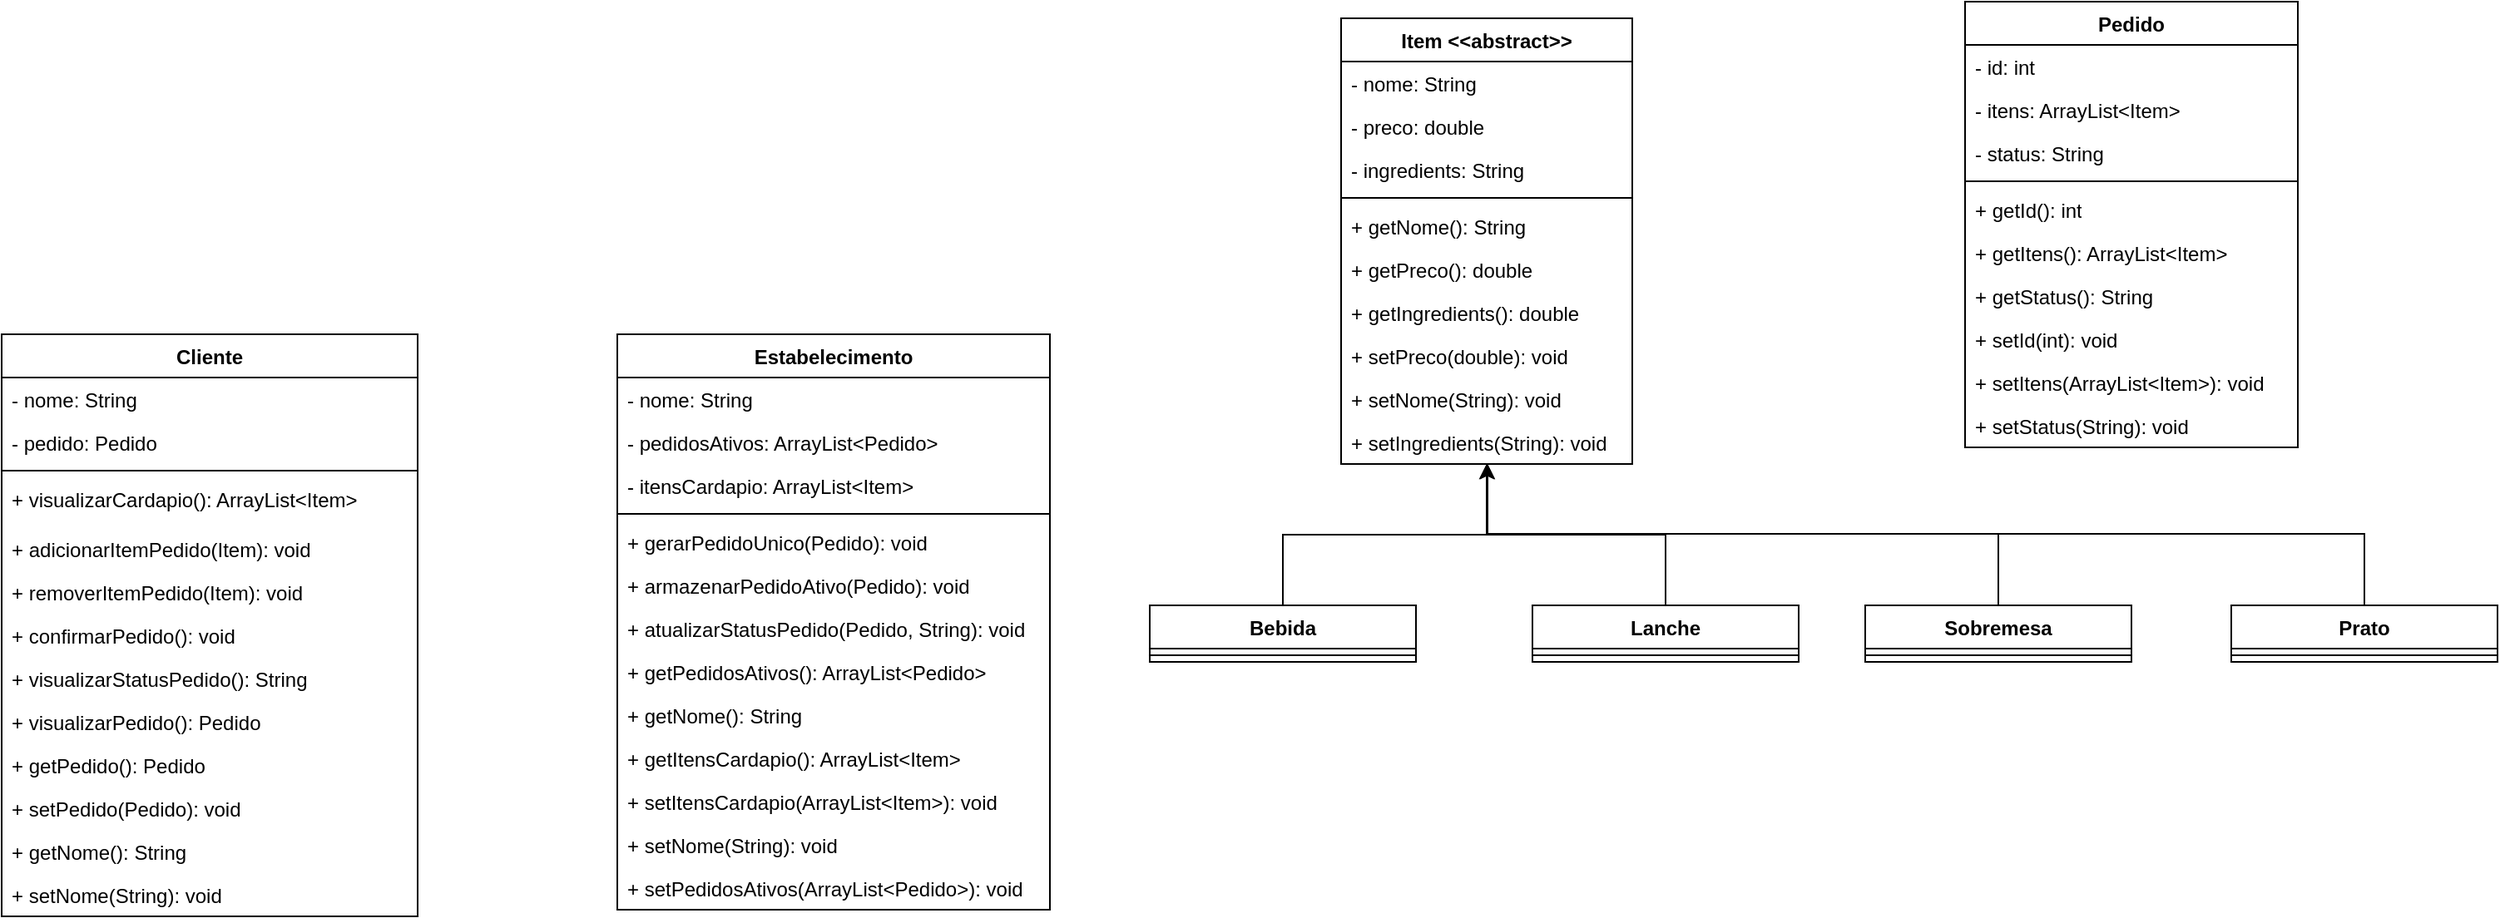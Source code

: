 <mxfile version="27.1.6">
  <diagram name="Página-1" id="-dgeW0bttGgWxdAeJREj">
    <mxGraphModel dx="983" dy="1705" grid="1" gridSize="10" guides="1" tooltips="1" connect="1" arrows="1" fold="1" page="1" pageScale="1" pageWidth="827" pageHeight="1169" math="0" shadow="0">
      <root>
        <mxCell id="0" />
        <mxCell id="1" parent="0" />
        <mxCell id="ZCsnyciyMADz6WQBhYU2-3" value="Cliente" style="swimlane;fontStyle=1;align=center;verticalAlign=top;childLayout=stackLayout;horizontal=1;startSize=26;horizontalStack=0;resizeParent=1;resizeParentMax=0;resizeLast=0;collapsible=1;marginBottom=0;whiteSpace=wrap;html=1;" parent="1" vertex="1">
          <mxGeometry x="130" y="140" width="250" height="350" as="geometry" />
        </mxCell>
        <mxCell id="ZCsnyciyMADz6WQBhYU2-4" value="- nome: String" style="text;strokeColor=none;fillColor=none;align=left;verticalAlign=top;spacingLeft=4;spacingRight=4;overflow=hidden;rotatable=0;points=[[0,0.5],[1,0.5]];portConstraint=eastwest;whiteSpace=wrap;html=1;" parent="ZCsnyciyMADz6WQBhYU2-3" vertex="1">
          <mxGeometry y="26" width="250" height="26" as="geometry" />
        </mxCell>
        <mxCell id="ZCsnyciyMADz6WQBhYU2-69" value="- pedido: Pedido" style="text;strokeColor=none;fillColor=none;align=left;verticalAlign=top;spacingLeft=4;spacingRight=4;overflow=hidden;rotatable=0;points=[[0,0.5],[1,0.5]];portConstraint=eastwest;whiteSpace=wrap;html=1;" parent="ZCsnyciyMADz6WQBhYU2-3" vertex="1">
          <mxGeometry y="52" width="250" height="26" as="geometry" />
        </mxCell>
        <mxCell id="ZCsnyciyMADz6WQBhYU2-5" value="" style="line;strokeWidth=1;fillColor=none;align=left;verticalAlign=middle;spacingTop=-1;spacingLeft=3;spacingRight=3;rotatable=0;labelPosition=right;points=[];portConstraint=eastwest;strokeColor=inherit;" parent="ZCsnyciyMADz6WQBhYU2-3" vertex="1">
          <mxGeometry y="78" width="250" height="8" as="geometry" />
        </mxCell>
        <mxCell id="ZCsnyciyMADz6WQBhYU2-6" value="+ visualizarCardapio(): ArrayList&amp;lt;Item&amp;gt;" style="text;strokeColor=none;fillColor=none;align=left;verticalAlign=top;spacingLeft=4;spacingRight=4;overflow=hidden;rotatable=0;points=[[0,0.5],[1,0.5]];portConstraint=eastwest;whiteSpace=wrap;html=1;" parent="ZCsnyciyMADz6WQBhYU2-3" vertex="1">
          <mxGeometry y="86" width="250" height="30" as="geometry" />
        </mxCell>
        <mxCell id="ZCsnyciyMADz6WQBhYU2-7" value="+ adicionarItemPedido(Item): void" style="text;strokeColor=none;fillColor=none;align=left;verticalAlign=top;spacingLeft=4;spacingRight=4;overflow=hidden;rotatable=0;points=[[0,0.5],[1,0.5]];portConstraint=eastwest;whiteSpace=wrap;html=1;" parent="ZCsnyciyMADz6WQBhYU2-3" vertex="1">
          <mxGeometry y="116" width="250" height="26" as="geometry" />
        </mxCell>
        <mxCell id="ZCsnyciyMADz6WQBhYU2-8" value="+ removerItemPedido(Item): void" style="text;strokeColor=none;fillColor=none;align=left;verticalAlign=top;spacingLeft=4;spacingRight=4;overflow=hidden;rotatable=0;points=[[0,0.5],[1,0.5]];portConstraint=eastwest;whiteSpace=wrap;html=1;" parent="ZCsnyciyMADz6WQBhYU2-3" vertex="1">
          <mxGeometry y="142" width="250" height="26" as="geometry" />
        </mxCell>
        <mxCell id="ZCsnyciyMADz6WQBhYU2-10" value="+ confirmarPedido(): void" style="text;strokeColor=none;fillColor=none;align=left;verticalAlign=top;spacingLeft=4;spacingRight=4;overflow=hidden;rotatable=0;points=[[0,0.5],[1,0.5]];portConstraint=eastwest;whiteSpace=wrap;html=1;" parent="ZCsnyciyMADz6WQBhYU2-3" vertex="1">
          <mxGeometry y="168" width="250" height="26" as="geometry" />
        </mxCell>
        <mxCell id="ZCsnyciyMADz6WQBhYU2-68" value="+ visualizarStatusPedido(): String" style="text;strokeColor=none;fillColor=none;align=left;verticalAlign=top;spacingLeft=4;spacingRight=4;overflow=hidden;rotatable=0;points=[[0,0.5],[1,0.5]];portConstraint=eastwest;whiteSpace=wrap;html=1;" parent="ZCsnyciyMADz6WQBhYU2-3" vertex="1">
          <mxGeometry y="194" width="250" height="26" as="geometry" />
        </mxCell>
        <mxCell id="ZCsnyciyMADz6WQBhYU2-70" value="+ visualizarPedido(): Pedido" style="text;strokeColor=none;fillColor=none;align=left;verticalAlign=top;spacingLeft=4;spacingRight=4;overflow=hidden;rotatable=0;points=[[0,0.5],[1,0.5]];portConstraint=eastwest;whiteSpace=wrap;html=1;" parent="ZCsnyciyMADz6WQBhYU2-3" vertex="1">
          <mxGeometry y="220" width="250" height="26" as="geometry" />
        </mxCell>
        <mxCell id="ZCsnyciyMADz6WQBhYU2-82" value="+ getPedido(): Pedido" style="text;strokeColor=none;fillColor=none;align=left;verticalAlign=top;spacingLeft=4;spacingRight=4;overflow=hidden;rotatable=0;points=[[0,0.5],[1,0.5]];portConstraint=eastwest;whiteSpace=wrap;html=1;" parent="ZCsnyciyMADz6WQBhYU2-3" vertex="1">
          <mxGeometry y="246" width="250" height="26" as="geometry" />
        </mxCell>
        <mxCell id="ZCsnyciyMADz6WQBhYU2-83" value="+ setPedido(Pedido): void" style="text;strokeColor=none;fillColor=none;align=left;verticalAlign=top;spacingLeft=4;spacingRight=4;overflow=hidden;rotatable=0;points=[[0,0.5],[1,0.5]];portConstraint=eastwest;whiteSpace=wrap;html=1;" parent="ZCsnyciyMADz6WQBhYU2-3" vertex="1">
          <mxGeometry y="272" width="250" height="26" as="geometry" />
        </mxCell>
        <mxCell id="ZCsnyciyMADz6WQBhYU2-84" value="+ getNome(): String" style="text;strokeColor=none;fillColor=none;align=left;verticalAlign=top;spacingLeft=4;spacingRight=4;overflow=hidden;rotatable=0;points=[[0,0.5],[1,0.5]];portConstraint=eastwest;whiteSpace=wrap;html=1;" parent="ZCsnyciyMADz6WQBhYU2-3" vertex="1">
          <mxGeometry y="298" width="250" height="26" as="geometry" />
        </mxCell>
        <mxCell id="ZCsnyciyMADz6WQBhYU2-85" value="+ setNome(String): void" style="text;strokeColor=none;fillColor=none;align=left;verticalAlign=top;spacingLeft=4;spacingRight=4;overflow=hidden;rotatable=0;points=[[0,0.5],[1,0.5]];portConstraint=eastwest;whiteSpace=wrap;html=1;" parent="ZCsnyciyMADz6WQBhYU2-3" vertex="1">
          <mxGeometry y="324" width="250" height="26" as="geometry" />
        </mxCell>
        <mxCell id="ZCsnyciyMADz6WQBhYU2-11" value="Estabelecimento" style="swimlane;fontStyle=1;align=center;verticalAlign=top;childLayout=stackLayout;horizontal=1;startSize=26;horizontalStack=0;resizeParent=1;resizeParentMax=0;resizeLast=0;collapsible=1;marginBottom=0;whiteSpace=wrap;html=1;" parent="1" vertex="1">
          <mxGeometry x="500" y="140" width="260" height="346" as="geometry" />
        </mxCell>
        <mxCell id="ZCsnyciyMADz6WQBhYU2-12" value="- nome: String" style="text;strokeColor=none;fillColor=none;align=left;verticalAlign=top;spacingLeft=4;spacingRight=4;overflow=hidden;rotatable=0;points=[[0,0.5],[1,0.5]];portConstraint=eastwest;whiteSpace=wrap;html=1;" parent="ZCsnyciyMADz6WQBhYU2-11" vertex="1">
          <mxGeometry y="26" width="260" height="26" as="geometry" />
        </mxCell>
        <mxCell id="ZCsnyciyMADz6WQBhYU2-31" value="- pedidosAtivos: ArrayList&amp;lt;Pedido&amp;gt;" style="text;strokeColor=none;fillColor=none;align=left;verticalAlign=top;spacingLeft=4;spacingRight=4;overflow=hidden;rotatable=0;points=[[0,0.5],[1,0.5]];portConstraint=eastwest;whiteSpace=wrap;html=1;" parent="ZCsnyciyMADz6WQBhYU2-11" vertex="1">
          <mxGeometry y="52" width="260" height="26" as="geometry" />
        </mxCell>
        <mxCell id="23xh6sTPsycupSjfknSj-1" value="- itensCardapio: ArrayList&amp;lt;Item&amp;gt;" style="text;strokeColor=none;fillColor=none;align=left;verticalAlign=top;spacingLeft=4;spacingRight=4;overflow=hidden;rotatable=0;points=[[0,0.5],[1,0.5]];portConstraint=eastwest;whiteSpace=wrap;html=1;" vertex="1" parent="ZCsnyciyMADz6WQBhYU2-11">
          <mxGeometry y="78" width="260" height="26" as="geometry" />
        </mxCell>
        <mxCell id="ZCsnyciyMADz6WQBhYU2-13" value="" style="line;strokeWidth=1;fillColor=none;align=left;verticalAlign=middle;spacingTop=-1;spacingLeft=3;spacingRight=3;rotatable=0;labelPosition=right;points=[];portConstraint=eastwest;strokeColor=inherit;" parent="ZCsnyciyMADz6WQBhYU2-11" vertex="1">
          <mxGeometry y="104" width="260" height="8" as="geometry" />
        </mxCell>
        <mxCell id="ZCsnyciyMADz6WQBhYU2-14" value="+ gerarPedidoUnico(Pedido): void" style="text;strokeColor=none;fillColor=none;align=left;verticalAlign=top;spacingLeft=4;spacingRight=4;overflow=hidden;rotatable=0;points=[[0,0.5],[1,0.5]];portConstraint=eastwest;whiteSpace=wrap;html=1;" parent="ZCsnyciyMADz6WQBhYU2-11" vertex="1">
          <mxGeometry y="112" width="260" height="26" as="geometry" />
        </mxCell>
        <mxCell id="ZCsnyciyMADz6WQBhYU2-15" value="+ armazenarPedidoAtivo(Pedido): void" style="text;strokeColor=none;fillColor=none;align=left;verticalAlign=top;spacingLeft=4;spacingRight=4;overflow=hidden;rotatable=0;points=[[0,0.5],[1,0.5]];portConstraint=eastwest;whiteSpace=wrap;html=1;" parent="ZCsnyciyMADz6WQBhYU2-11" vertex="1">
          <mxGeometry y="138" width="260" height="26" as="geometry" />
        </mxCell>
        <mxCell id="ZCsnyciyMADz6WQBhYU2-17" value="+ atualizarStatusPedido(Pedido, String): void" style="text;strokeColor=none;fillColor=none;align=left;verticalAlign=top;spacingLeft=4;spacingRight=4;overflow=hidden;rotatable=0;points=[[0,0.5],[1,0.5]];portConstraint=eastwest;whiteSpace=wrap;html=1;" parent="ZCsnyciyMADz6WQBhYU2-11" vertex="1">
          <mxGeometry y="164" width="260" height="26" as="geometry" />
        </mxCell>
        <mxCell id="ZCsnyciyMADz6WQBhYU2-89" value="+ getPedidosAtivos(): ArrayList&amp;lt;Pedido&amp;gt;" style="text;strokeColor=none;fillColor=none;align=left;verticalAlign=top;spacingLeft=4;spacingRight=4;overflow=hidden;rotatable=0;points=[[0,0.5],[1,0.5]];portConstraint=eastwest;whiteSpace=wrap;html=1;" parent="ZCsnyciyMADz6WQBhYU2-11" vertex="1">
          <mxGeometry y="190" width="260" height="26" as="geometry" />
        </mxCell>
        <mxCell id="23xh6sTPsycupSjfknSj-4" value="+ getNome(): String" style="text;strokeColor=none;fillColor=none;align=left;verticalAlign=top;spacingLeft=4;spacingRight=4;overflow=hidden;rotatable=0;points=[[0,0.5],[1,0.5]];portConstraint=eastwest;whiteSpace=wrap;html=1;" vertex="1" parent="ZCsnyciyMADz6WQBhYU2-11">
          <mxGeometry y="216" width="260" height="26" as="geometry" />
        </mxCell>
        <mxCell id="23xh6sTPsycupSjfknSj-5" value="+ getItensCardapio(): ArrayList&amp;lt;Item&amp;gt;" style="text;strokeColor=none;fillColor=none;align=left;verticalAlign=top;spacingLeft=4;spacingRight=4;overflow=hidden;rotatable=0;points=[[0,0.5],[1,0.5]];portConstraint=eastwest;whiteSpace=wrap;html=1;" vertex="1" parent="ZCsnyciyMADz6WQBhYU2-11">
          <mxGeometry y="242" width="260" height="26" as="geometry" />
        </mxCell>
        <mxCell id="ZCsnyciyMADz6WQBhYU2-90" value="+ setItensCardapio(ArrayList&amp;lt;Item&amp;gt;): void" style="text;strokeColor=none;fillColor=none;align=left;verticalAlign=top;spacingLeft=4;spacingRight=4;overflow=hidden;rotatable=0;points=[[0,0.5],[1,0.5]];portConstraint=eastwest;whiteSpace=wrap;html=1;" parent="ZCsnyciyMADz6WQBhYU2-11" vertex="1">
          <mxGeometry y="268" width="260" height="26" as="geometry" />
        </mxCell>
        <mxCell id="ZCsnyciyMADz6WQBhYU2-91" value="+ setNome(String): void" style="text;strokeColor=none;fillColor=none;align=left;verticalAlign=top;spacingLeft=4;spacingRight=4;overflow=hidden;rotatable=0;points=[[0,0.5],[1,0.5]];portConstraint=eastwest;whiteSpace=wrap;html=1;" parent="ZCsnyciyMADz6WQBhYU2-11" vertex="1">
          <mxGeometry y="294" width="260" height="26" as="geometry" />
        </mxCell>
        <mxCell id="ZCsnyciyMADz6WQBhYU2-71" value="+ setPedidosAtivos(ArrayList&amp;lt;Pedido&amp;gt;): void" style="text;strokeColor=none;fillColor=none;align=left;verticalAlign=top;spacingLeft=4;spacingRight=4;overflow=hidden;rotatable=0;points=[[0,0.5],[1,0.5]];portConstraint=eastwest;whiteSpace=wrap;html=1;" parent="ZCsnyciyMADz6WQBhYU2-11" vertex="1">
          <mxGeometry y="320" width="260" height="26" as="geometry" />
        </mxCell>
        <mxCell id="ZCsnyciyMADz6WQBhYU2-18" value="Item &amp;lt;&amp;lt;abstract&amp;gt;&amp;gt;" style="swimlane;fontStyle=1;align=center;verticalAlign=top;childLayout=stackLayout;horizontal=1;startSize=26;horizontalStack=0;resizeParent=1;resizeParentMax=0;resizeLast=0;collapsible=1;marginBottom=0;whiteSpace=wrap;html=1;" parent="1" vertex="1">
          <mxGeometry x="935" y="-50" width="175" height="268" as="geometry" />
        </mxCell>
        <mxCell id="ZCsnyciyMADz6WQBhYU2-19" value="- nome: String" style="text;strokeColor=none;fillColor=none;align=left;verticalAlign=top;spacingLeft=4;spacingRight=4;overflow=hidden;rotatable=0;points=[[0,0.5],[1,0.5]];portConstraint=eastwest;whiteSpace=wrap;html=1;" parent="ZCsnyciyMADz6WQBhYU2-18" vertex="1">
          <mxGeometry y="26" width="175" height="26" as="geometry" />
        </mxCell>
        <mxCell id="ZCsnyciyMADz6WQBhYU2-22" value="- preco: double" style="text;strokeColor=none;fillColor=none;align=left;verticalAlign=top;spacingLeft=4;spacingRight=4;overflow=hidden;rotatable=0;points=[[0,0.5],[1,0.5]];portConstraint=eastwest;whiteSpace=wrap;html=1;" parent="ZCsnyciyMADz6WQBhYU2-18" vertex="1">
          <mxGeometry y="52" width="175" height="26" as="geometry" />
        </mxCell>
        <mxCell id="23xh6sTPsycupSjfknSj-6" value="- ingredients: String" style="text;strokeColor=none;fillColor=none;align=left;verticalAlign=top;spacingLeft=4;spacingRight=4;overflow=hidden;rotatable=0;points=[[0,0.5],[1,0.5]];portConstraint=eastwest;whiteSpace=wrap;html=1;" vertex="1" parent="ZCsnyciyMADz6WQBhYU2-18">
          <mxGeometry y="78" width="175" height="26" as="geometry" />
        </mxCell>
        <mxCell id="ZCsnyciyMADz6WQBhYU2-20" value="" style="line;strokeWidth=1;fillColor=none;align=left;verticalAlign=middle;spacingTop=-1;spacingLeft=3;spacingRight=3;rotatable=0;labelPosition=right;points=[];portConstraint=eastwest;strokeColor=inherit;" parent="ZCsnyciyMADz6WQBhYU2-18" vertex="1">
          <mxGeometry y="104" width="175" height="8" as="geometry" />
        </mxCell>
        <mxCell id="ZCsnyciyMADz6WQBhYU2-21" value="+ getNome(): String" style="text;strokeColor=none;fillColor=none;align=left;verticalAlign=top;spacingLeft=4;spacingRight=4;overflow=hidden;rotatable=0;points=[[0,0.5],[1,0.5]];portConstraint=eastwest;whiteSpace=wrap;html=1;" parent="ZCsnyciyMADz6WQBhYU2-18" vertex="1">
          <mxGeometry y="112" width="175" height="26" as="geometry" />
        </mxCell>
        <mxCell id="23xh6sTPsycupSjfknSj-7" value="+ getPreco(): double" style="text;strokeColor=none;fillColor=none;align=left;verticalAlign=top;spacingLeft=4;spacingRight=4;overflow=hidden;rotatable=0;points=[[0,0.5],[1,0.5]];portConstraint=eastwest;whiteSpace=wrap;html=1;" vertex="1" parent="ZCsnyciyMADz6WQBhYU2-18">
          <mxGeometry y="138" width="175" height="26" as="geometry" />
        </mxCell>
        <mxCell id="ZCsnyciyMADz6WQBhYU2-53" value="+ getIngredients(): double" style="text;strokeColor=none;fillColor=none;align=left;verticalAlign=top;spacingLeft=4;spacingRight=4;overflow=hidden;rotatable=0;points=[[0,0.5],[1,0.5]];portConstraint=eastwest;whiteSpace=wrap;html=1;" parent="ZCsnyciyMADz6WQBhYU2-18" vertex="1">
          <mxGeometry y="164" width="175" height="26" as="geometry" />
        </mxCell>
        <mxCell id="ZCsnyciyMADz6WQBhYU2-54" value="+ setPreco(double): void" style="text;strokeColor=none;fillColor=none;align=left;verticalAlign=top;spacingLeft=4;spacingRight=4;overflow=hidden;rotatable=0;points=[[0,0.5],[1,0.5]];portConstraint=eastwest;whiteSpace=wrap;html=1;" parent="ZCsnyciyMADz6WQBhYU2-18" vertex="1">
          <mxGeometry y="190" width="175" height="26" as="geometry" />
        </mxCell>
        <mxCell id="23xh6sTPsycupSjfknSj-8" value="+ setNome(String): void" style="text;strokeColor=none;fillColor=none;align=left;verticalAlign=top;spacingLeft=4;spacingRight=4;overflow=hidden;rotatable=0;points=[[0,0.5],[1,0.5]];portConstraint=eastwest;whiteSpace=wrap;html=1;" vertex="1" parent="ZCsnyciyMADz6WQBhYU2-18">
          <mxGeometry y="216" width="175" height="26" as="geometry" />
        </mxCell>
        <mxCell id="ZCsnyciyMADz6WQBhYU2-55" value="+ setIngredients(String): void" style="text;strokeColor=none;fillColor=none;align=left;verticalAlign=top;spacingLeft=4;spacingRight=4;overflow=hidden;rotatable=0;points=[[0,0.5],[1,0.5]];portConstraint=eastwest;whiteSpace=wrap;html=1;" parent="ZCsnyciyMADz6WQBhYU2-18" vertex="1">
          <mxGeometry y="242" width="175" height="26" as="geometry" />
        </mxCell>
        <mxCell id="ZCsnyciyMADz6WQBhYU2-26" value="Pedido" style="swimlane;fontStyle=1;align=center;verticalAlign=top;childLayout=stackLayout;horizontal=1;startSize=26;horizontalStack=0;resizeParent=1;resizeParentMax=0;resizeLast=0;collapsible=1;marginBottom=0;whiteSpace=wrap;html=1;" parent="1" vertex="1">
          <mxGeometry x="1310" y="-60" width="200" height="268" as="geometry" />
        </mxCell>
        <mxCell id="ZCsnyciyMADz6WQBhYU2-27" value="- id: int" style="text;strokeColor=none;fillColor=none;align=left;verticalAlign=top;spacingLeft=4;spacingRight=4;overflow=hidden;rotatable=0;points=[[0,0.5],[1,0.5]];portConstraint=eastwest;whiteSpace=wrap;html=1;" parent="ZCsnyciyMADz6WQBhYU2-26" vertex="1">
          <mxGeometry y="26" width="200" height="26" as="geometry" />
        </mxCell>
        <mxCell id="ZCsnyciyMADz6WQBhYU2-81" value="- itens: ArrayList&amp;lt;Item&amp;gt;" style="text;strokeColor=none;fillColor=none;align=left;verticalAlign=top;spacingLeft=4;spacingRight=4;overflow=hidden;rotatable=0;points=[[0,0.5],[1,0.5]];portConstraint=eastwest;whiteSpace=wrap;html=1;" parent="ZCsnyciyMADz6WQBhYU2-26" vertex="1">
          <mxGeometry y="52" width="200" height="26" as="geometry" />
        </mxCell>
        <mxCell id="ZCsnyciyMADz6WQBhYU2-30" value="- status: String" style="text;strokeColor=none;fillColor=none;align=left;verticalAlign=top;spacingLeft=4;spacingRight=4;overflow=hidden;rotatable=0;points=[[0,0.5],[1,0.5]];portConstraint=eastwest;whiteSpace=wrap;html=1;" parent="ZCsnyciyMADz6WQBhYU2-26" vertex="1">
          <mxGeometry y="78" width="200" height="26" as="geometry" />
        </mxCell>
        <mxCell id="ZCsnyciyMADz6WQBhYU2-28" value="" style="line;strokeWidth=1;fillColor=none;align=left;verticalAlign=middle;spacingTop=-1;spacingLeft=3;spacingRight=3;rotatable=0;labelPosition=right;points=[];portConstraint=eastwest;strokeColor=inherit;" parent="ZCsnyciyMADz6WQBhYU2-26" vertex="1">
          <mxGeometry y="104" width="200" height="8" as="geometry" />
        </mxCell>
        <mxCell id="ZCsnyciyMADz6WQBhYU2-29" value="+ getId(): int" style="text;strokeColor=none;fillColor=none;align=left;verticalAlign=top;spacingLeft=4;spacingRight=4;overflow=hidden;rotatable=0;points=[[0,0.5],[1,0.5]];portConstraint=eastwest;whiteSpace=wrap;html=1;" parent="ZCsnyciyMADz6WQBhYU2-26" vertex="1">
          <mxGeometry y="112" width="200" height="26" as="geometry" />
        </mxCell>
        <mxCell id="ZCsnyciyMADz6WQBhYU2-94" value="+ getItens(): ArrayList&amp;lt;Item&amp;gt;" style="text;strokeColor=none;fillColor=none;align=left;verticalAlign=top;spacingLeft=4;spacingRight=4;overflow=hidden;rotatable=0;points=[[0,0.5],[1,0.5]];portConstraint=eastwest;whiteSpace=wrap;html=1;" parent="ZCsnyciyMADz6WQBhYU2-26" vertex="1">
          <mxGeometry y="138" width="200" height="26" as="geometry" />
        </mxCell>
        <mxCell id="ZCsnyciyMADz6WQBhYU2-95" value="+ getStatus(): String" style="text;strokeColor=none;fillColor=none;align=left;verticalAlign=top;spacingLeft=4;spacingRight=4;overflow=hidden;rotatable=0;points=[[0,0.5],[1,0.5]];portConstraint=eastwest;whiteSpace=wrap;html=1;" parent="ZCsnyciyMADz6WQBhYU2-26" vertex="1">
          <mxGeometry y="164" width="200" height="26" as="geometry" />
        </mxCell>
        <mxCell id="ZCsnyciyMADz6WQBhYU2-96" value="+ setId(int): void" style="text;strokeColor=none;fillColor=none;align=left;verticalAlign=top;spacingLeft=4;spacingRight=4;overflow=hidden;rotatable=0;points=[[0,0.5],[1,0.5]];portConstraint=eastwest;whiteSpace=wrap;html=1;" parent="ZCsnyciyMADz6WQBhYU2-26" vertex="1">
          <mxGeometry y="190" width="200" height="26" as="geometry" />
        </mxCell>
        <mxCell id="ZCsnyciyMADz6WQBhYU2-97" value="+ setItens(ArrayList&amp;lt;Item&amp;gt;): void" style="text;strokeColor=none;fillColor=none;align=left;verticalAlign=top;spacingLeft=4;spacingRight=4;overflow=hidden;rotatable=0;points=[[0,0.5],[1,0.5]];portConstraint=eastwest;whiteSpace=wrap;html=1;" parent="ZCsnyciyMADz6WQBhYU2-26" vertex="1">
          <mxGeometry y="216" width="200" height="26" as="geometry" />
        </mxCell>
        <mxCell id="ZCsnyciyMADz6WQBhYU2-93" value="+ setStatus(String): void" style="text;strokeColor=none;fillColor=none;align=left;verticalAlign=top;spacingLeft=4;spacingRight=4;overflow=hidden;rotatable=0;points=[[0,0.5],[1,0.5]];portConstraint=eastwest;whiteSpace=wrap;html=1;" parent="ZCsnyciyMADz6WQBhYU2-26" vertex="1">
          <mxGeometry y="242" width="200" height="26" as="geometry" />
        </mxCell>
        <mxCell id="23xh6sTPsycupSjfknSj-9" style="edgeStyle=orthogonalEdgeStyle;rounded=0;orthogonalLoop=1;jettySize=auto;html=1;" edge="1" parent="1" source="ZCsnyciyMADz6WQBhYU2-33" target="ZCsnyciyMADz6WQBhYU2-18">
          <mxGeometry relative="1" as="geometry" />
        </mxCell>
        <mxCell id="ZCsnyciyMADz6WQBhYU2-33" value="Bebida" style="swimlane;fontStyle=1;align=center;verticalAlign=top;childLayout=stackLayout;horizontal=1;startSize=26;horizontalStack=0;resizeParent=1;resizeParentMax=0;resizeLast=0;collapsible=1;marginBottom=0;whiteSpace=wrap;html=1;" parent="1" vertex="1">
          <mxGeometry x="820" y="303" width="160" height="34" as="geometry" />
        </mxCell>
        <mxCell id="ZCsnyciyMADz6WQBhYU2-37" value="" style="line;strokeWidth=1;fillColor=none;align=left;verticalAlign=middle;spacingTop=-1;spacingLeft=3;spacingRight=3;rotatable=0;labelPosition=right;points=[];portConstraint=eastwest;strokeColor=inherit;" parent="ZCsnyciyMADz6WQBhYU2-33" vertex="1">
          <mxGeometry y="26" width="160" height="8" as="geometry" />
        </mxCell>
        <mxCell id="23xh6sTPsycupSjfknSj-10" style="edgeStyle=orthogonalEdgeStyle;rounded=0;orthogonalLoop=1;jettySize=auto;html=1;" edge="1" parent="1" source="ZCsnyciyMADz6WQBhYU2-41" target="ZCsnyciyMADz6WQBhYU2-18">
          <mxGeometry relative="1" as="geometry" />
        </mxCell>
        <mxCell id="ZCsnyciyMADz6WQBhYU2-41" value="Lanche" style="swimlane;fontStyle=1;align=center;verticalAlign=top;childLayout=stackLayout;horizontal=1;startSize=26;horizontalStack=0;resizeParent=1;resizeParentMax=0;resizeLast=0;collapsible=1;marginBottom=0;whiteSpace=wrap;html=1;" parent="1" vertex="1">
          <mxGeometry x="1050" y="303" width="160" height="34" as="geometry" />
        </mxCell>
        <mxCell id="ZCsnyciyMADz6WQBhYU2-43" value="" style="line;strokeWidth=1;fillColor=none;align=left;verticalAlign=middle;spacingTop=-1;spacingLeft=3;spacingRight=3;rotatable=0;labelPosition=right;points=[];portConstraint=eastwest;strokeColor=inherit;" parent="ZCsnyciyMADz6WQBhYU2-41" vertex="1">
          <mxGeometry y="26" width="160" height="8" as="geometry" />
        </mxCell>
        <mxCell id="23xh6sTPsycupSjfknSj-11" style="edgeStyle=orthogonalEdgeStyle;rounded=0;orthogonalLoop=1;jettySize=auto;html=1;" edge="1" parent="1" source="ZCsnyciyMADz6WQBhYU2-46" target="ZCsnyciyMADz6WQBhYU2-18">
          <mxGeometry relative="1" as="geometry">
            <Array as="points">
              <mxPoint x="1330" y="260" />
              <mxPoint x="1023" y="260" />
            </Array>
          </mxGeometry>
        </mxCell>
        <mxCell id="ZCsnyciyMADz6WQBhYU2-46" value="Sobremesa" style="swimlane;fontStyle=1;align=center;verticalAlign=top;childLayout=stackLayout;horizontal=1;startSize=26;horizontalStack=0;resizeParent=1;resizeParentMax=0;resizeLast=0;collapsible=1;marginBottom=0;whiteSpace=wrap;html=1;" parent="1" vertex="1">
          <mxGeometry x="1250" y="303" width="160" height="34" as="geometry" />
        </mxCell>
        <mxCell id="ZCsnyciyMADz6WQBhYU2-48" value="" style="line;strokeWidth=1;fillColor=none;align=left;verticalAlign=middle;spacingTop=-1;spacingLeft=3;spacingRight=3;rotatable=0;labelPosition=right;points=[];portConstraint=eastwest;strokeColor=inherit;" parent="ZCsnyciyMADz6WQBhYU2-46" vertex="1">
          <mxGeometry y="26" width="160" height="8" as="geometry" />
        </mxCell>
        <mxCell id="23xh6sTPsycupSjfknSj-12" style="edgeStyle=orthogonalEdgeStyle;rounded=0;orthogonalLoop=1;jettySize=auto;html=1;" edge="1" parent="1" source="ZCsnyciyMADz6WQBhYU2-75" target="ZCsnyciyMADz6WQBhYU2-18">
          <mxGeometry relative="1" as="geometry">
            <Array as="points">
              <mxPoint x="1550" y="260" />
              <mxPoint x="1023" y="260" />
            </Array>
          </mxGeometry>
        </mxCell>
        <mxCell id="ZCsnyciyMADz6WQBhYU2-75" value="Prato" style="swimlane;fontStyle=1;align=center;verticalAlign=top;childLayout=stackLayout;horizontal=1;startSize=26;horizontalStack=0;resizeParent=1;resizeParentMax=0;resizeLast=0;collapsible=1;marginBottom=0;whiteSpace=wrap;html=1;" parent="1" vertex="1">
          <mxGeometry x="1470" y="303" width="160" height="34" as="geometry" />
        </mxCell>
        <mxCell id="ZCsnyciyMADz6WQBhYU2-76" value="" style="line;strokeWidth=1;fillColor=none;align=left;verticalAlign=middle;spacingTop=-1;spacingLeft=3;spacingRight=3;rotatable=0;labelPosition=right;points=[];portConstraint=eastwest;strokeColor=inherit;" parent="ZCsnyciyMADz6WQBhYU2-75" vertex="1">
          <mxGeometry y="26" width="160" height="8" as="geometry" />
        </mxCell>
      </root>
    </mxGraphModel>
  </diagram>
</mxfile>
